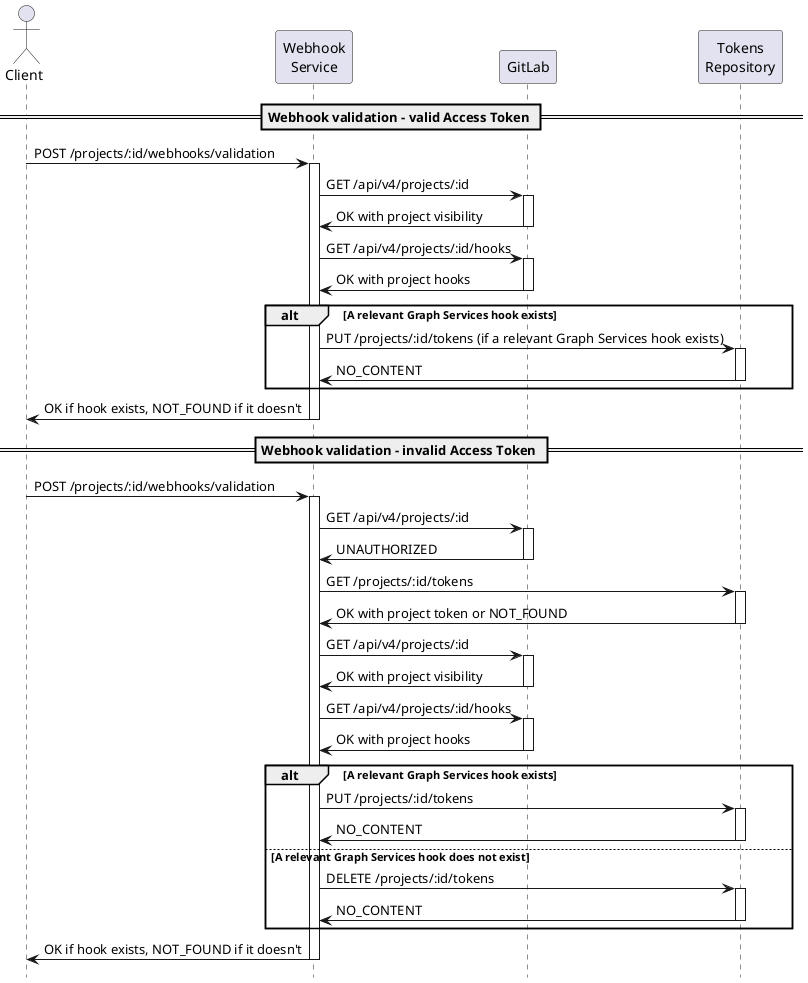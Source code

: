     @startuml
    hide footbox
    skinparam shadowing false

    actor Client
    participant "Webhook\nService" as Webhook
    participant GitLab
    participant "Tokens\nRepository" as Tokens

    == Webhook validation - valid Access Token ==
    Client->Webhook: POST /projects/:id/webhooks/validation
    activate Webhook
    Webhook->GitLab: GET /api/v4/projects/:id
    activate GitLab
    GitLab->Webhook: OK with project visibility
    deactivate GitLab
    Webhook->GitLab: GET /api/v4/projects/:id/hooks
    activate GitLab
    GitLab->Webhook: OK with project hooks
    deactivate GitLab
    alt A relevant Graph Services hook exists
    Webhook->Tokens: PUT /projects/:id/tokens (if a relevant Graph Services hook exists)
    activate Tokens
    Tokens->Webhook: NO_CONTENT
    deactivate Tokens
    end
    Webhook->Client: OK if hook exists, NOT_FOUND if it doesn't
    deactivate Webhook

    == Webhook validation - invalid Access Token ==
    Client->Webhook: POST /projects/:id/webhooks/validation
    activate Webhook
    Webhook->GitLab: GET /api/v4/projects/:id
    activate GitLab
    GitLab->Webhook: UNAUTHORIZED
    deactivate GitLab
    Webhook->Tokens: GET /projects/:id/tokens
    activate Tokens
    Tokens->Webhook: OK with project token or NOT_FOUND
    deactivate Tokens
    Webhook->GitLab: GET /api/v4/projects/:id
    activate GitLab
    GitLab->Webhook: OK with project visibility
    deactivate GitLab
    Webhook->GitLab: GET /api/v4/projects/:id/hooks
    activate GitLab
    GitLab->Webhook: OK with project hooks
    deactivate GitLab
    alt A relevant Graph Services hook exists
    Webhook->Tokens: PUT /projects/:id/tokens
    activate Tokens
    Tokens->Webhook: NO_CONTENT
    deactivate Tokens
    else A relevant Graph Services hook does not exist
    Webhook->Tokens: DELETE /projects/:id/tokens
    activate Tokens
    Tokens->Webhook: NO_CONTENT
    deactivate Tokens
    end
    Webhook->Client: OK if hook exists, NOT_FOUND if it doesn't
    deactivate Webhook

    @enduml
